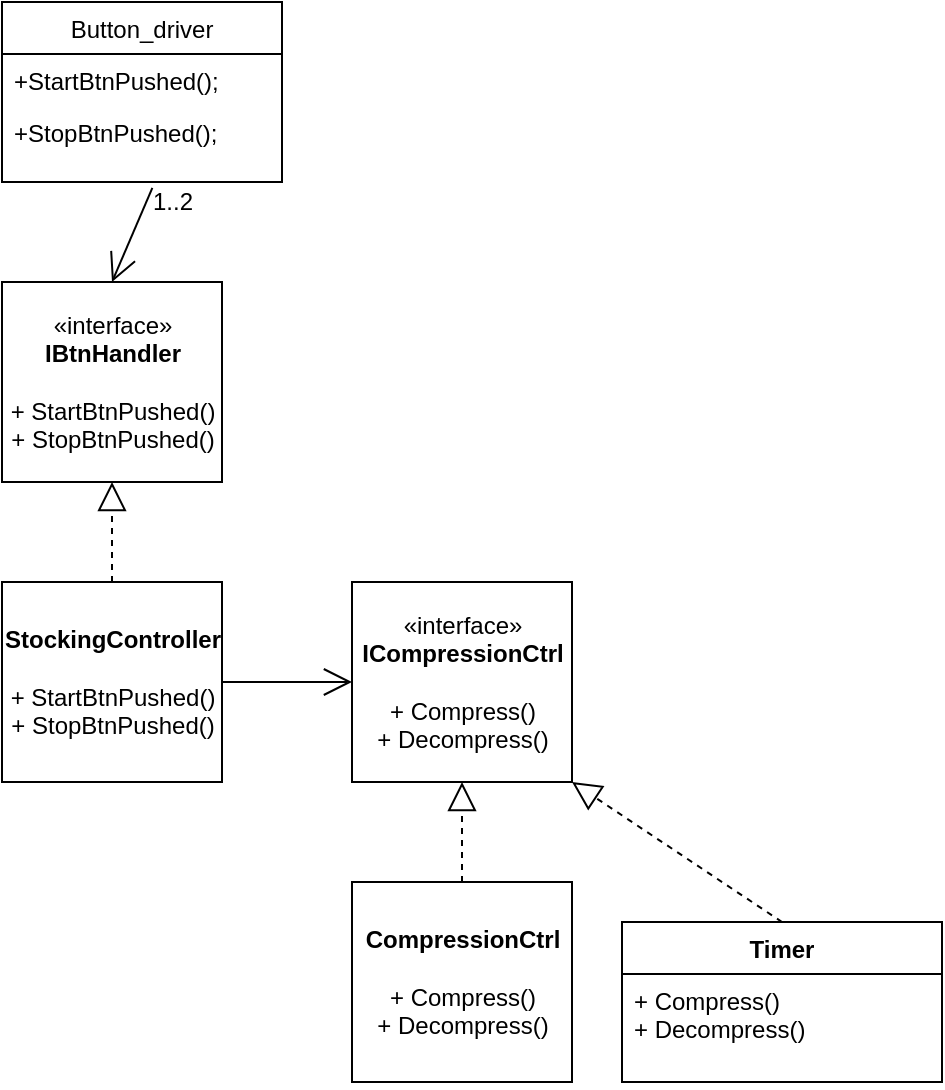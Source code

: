 <mxfile version="20.3.0" type="device"><diagram id="rhz-gE5jNgHsVT1DhXW7" name="Page-1"><mxGraphModel dx="525" dy="825" grid="1" gridSize="10" guides="1" tooltips="1" connect="1" arrows="1" fold="1" page="1" pageScale="1" pageWidth="850" pageHeight="1100" math="0" shadow="0"><root><mxCell id="0"/><mxCell id="1" parent="0"/><mxCell id="VCPRNgnYkp4U5OmfSto5-2" value="«interface»&lt;br&gt;&lt;b&gt;IBtnHandler&lt;/b&gt;&lt;br&gt;&lt;br&gt;+ StartBtnPushed()&lt;br&gt;+ StopBtnPushed()" style="html=1;" parent="1" vertex="1"><mxGeometry x="315" y="240" width="110" height="100" as="geometry"/></mxCell><mxCell id="VCPRNgnYkp4U5OmfSto5-3" value="&lt;b&gt;StockingController&lt;/b&gt;&lt;br&gt;&lt;br&gt;+ StartBtnPushed()&lt;br&gt;+ StopBtnPushed()" style="html=1;" parent="1" vertex="1"><mxGeometry x="315" y="390" width="110" height="100" as="geometry"/></mxCell><mxCell id="VCPRNgnYkp4U5OmfSto5-4" value="«interface»&lt;br&gt;&lt;b&gt;ICompressionCtrl&lt;/b&gt;&lt;br&gt;&lt;br&gt;+ Compress()&lt;br&gt;+ Decompress()" style="html=1;" parent="1" vertex="1"><mxGeometry x="490" y="390" width="110" height="100" as="geometry"/></mxCell><mxCell id="VCPRNgnYkp4U5OmfSto5-6" value="" style="endArrow=open;endFill=1;endSize=12;html=1;rounded=0;entryX=0;entryY=0.5;entryDx=0;entryDy=0;exitX=1;exitY=0.5;exitDx=0;exitDy=0;" parent="1" source="VCPRNgnYkp4U5OmfSto5-3" target="VCPRNgnYkp4U5OmfSto5-4" edge="1"><mxGeometry width="160" relative="1" as="geometry"><mxPoint x="360" y="630" as="sourcePoint"/><mxPoint x="520" y="630" as="targetPoint"/></mxGeometry></mxCell><mxCell id="VCPRNgnYkp4U5OmfSto5-7" value="" style="endArrow=block;dashed=1;endFill=0;endSize=12;html=1;rounded=0;entryX=0.5;entryY=1;entryDx=0;entryDy=0;exitX=0.5;exitY=0;exitDx=0;exitDy=0;" parent="1" source="VCPRNgnYkp4U5OmfSto5-3" target="VCPRNgnYkp4U5OmfSto5-2" edge="1"><mxGeometry width="160" relative="1" as="geometry"><mxPoint x="390" y="600" as="sourcePoint"/><mxPoint x="550" y="600" as="targetPoint"/></mxGeometry></mxCell><mxCell id="VCPRNgnYkp4U5OmfSto5-8" value="&lt;b&gt;CompressionCtrl&lt;/b&gt;&lt;br&gt;&lt;br&gt;+ Compress()&lt;br&gt;+ Decompress()" style="html=1;" parent="1" vertex="1"><mxGeometry x="490" y="540" width="110" height="100" as="geometry"/></mxCell><mxCell id="VCPRNgnYkp4U5OmfSto5-9" value="" style="endArrow=block;dashed=1;endFill=0;endSize=12;html=1;rounded=0;entryX=0.5;entryY=1;entryDx=0;entryDy=0;exitX=0.5;exitY=0;exitDx=0;exitDy=0;" parent="1" source="VCPRNgnYkp4U5OmfSto5-8" target="VCPRNgnYkp4U5OmfSto5-4" edge="1"><mxGeometry width="160" relative="1" as="geometry"><mxPoint x="544.5" y="540" as="sourcePoint"/><mxPoint x="544.5" y="490" as="targetPoint"/></mxGeometry></mxCell><mxCell id="dPjUM6Yh9CIWXj5qb7Wn-1" value="Timer&#10;" style="swimlane;fontStyle=1;align=center;verticalAlign=top;childLayout=stackLayout;horizontal=1;startSize=26;horizontalStack=0;resizeParent=1;resizeParentMax=0;resizeLast=0;collapsible=1;marginBottom=0;" vertex="1" parent="1"><mxGeometry x="625" y="560" width="160" height="80" as="geometry"/></mxCell><mxCell id="dPjUM6Yh9CIWXj5qb7Wn-2" value="+ Compress()&#10;+ Decompress()" style="text;strokeColor=none;fillColor=none;align=left;verticalAlign=top;spacingLeft=4;spacingRight=4;overflow=hidden;rotatable=0;points=[[0,0.5],[1,0.5]];portConstraint=eastwest;" vertex="1" parent="dPjUM6Yh9CIWXj5qb7Wn-1"><mxGeometry y="26" width="160" height="54" as="geometry"/></mxCell><mxCell id="dPjUM6Yh9CIWXj5qb7Wn-12" value="" style="endArrow=open;endFill=1;endSize=12;html=1;rounded=0;exitX=0.537;exitY=1.077;exitDx=0;exitDy=0;entryX=0.5;entryY=0;entryDx=0;entryDy=0;exitPerimeter=0;" edge="1" parent="1" source="dPjUM6Yh9CIWXj5qb7Wn-15" target="VCPRNgnYkp4U5OmfSto5-2"><mxGeometry width="160" relative="1" as="geometry"><mxPoint x="370" y="240" as="sourcePoint"/><mxPoint x="370" y="170" as="targetPoint"/></mxGeometry></mxCell><mxCell id="dPjUM6Yh9CIWXj5qb7Wn-13" value="Button_driver" style="swimlane;fontStyle=0;childLayout=stackLayout;horizontal=1;startSize=26;fillColor=none;horizontalStack=0;resizeParent=1;resizeParentMax=0;resizeLast=0;collapsible=1;marginBottom=0;" vertex="1" parent="1"><mxGeometry x="315" y="100" width="140" height="90" as="geometry"/></mxCell><mxCell id="dPjUM6Yh9CIWXj5qb7Wn-14" value="+StartBtnPushed();" style="text;strokeColor=none;fillColor=none;align=left;verticalAlign=top;spacingLeft=4;spacingRight=4;overflow=hidden;rotatable=0;points=[[0,0.5],[1,0.5]];portConstraint=eastwest;" vertex="1" parent="dPjUM6Yh9CIWXj5qb7Wn-13"><mxGeometry y="26" width="140" height="26" as="geometry"/></mxCell><mxCell id="dPjUM6Yh9CIWXj5qb7Wn-15" value="+StopBtnPushed();" style="text;strokeColor=none;fillColor=none;align=left;verticalAlign=top;spacingLeft=4;spacingRight=4;overflow=hidden;rotatable=0;points=[[0,0.5],[1,0.5]];portConstraint=eastwest;" vertex="1" parent="dPjUM6Yh9CIWXj5qb7Wn-13"><mxGeometry y="52" width="140" height="38" as="geometry"/></mxCell><mxCell id="dPjUM6Yh9CIWXj5qb7Wn-20" value="" style="endArrow=block;dashed=1;endFill=0;endSize=12;html=1;rounded=0;entryX=1;entryY=1;entryDx=0;entryDy=0;exitX=0.5;exitY=0;exitDx=0;exitDy=0;" edge="1" parent="1" source="dPjUM6Yh9CIWXj5qb7Wn-1" target="VCPRNgnYkp4U5OmfSto5-4"><mxGeometry width="160" relative="1" as="geometry"><mxPoint x="704.5" y="540" as="sourcePoint"/><mxPoint x="704.5" y="490" as="targetPoint"/></mxGeometry></mxCell><mxCell id="dPjUM6Yh9CIWXj5qb7Wn-21" value="1..2" style="text;html=1;align=center;verticalAlign=middle;resizable=0;points=[];autosize=1;strokeColor=none;fillColor=none;" vertex="1" parent="1"><mxGeometry x="380" y="185" width="40" height="30" as="geometry"/></mxCell></root></mxGraphModel></diagram></mxfile>